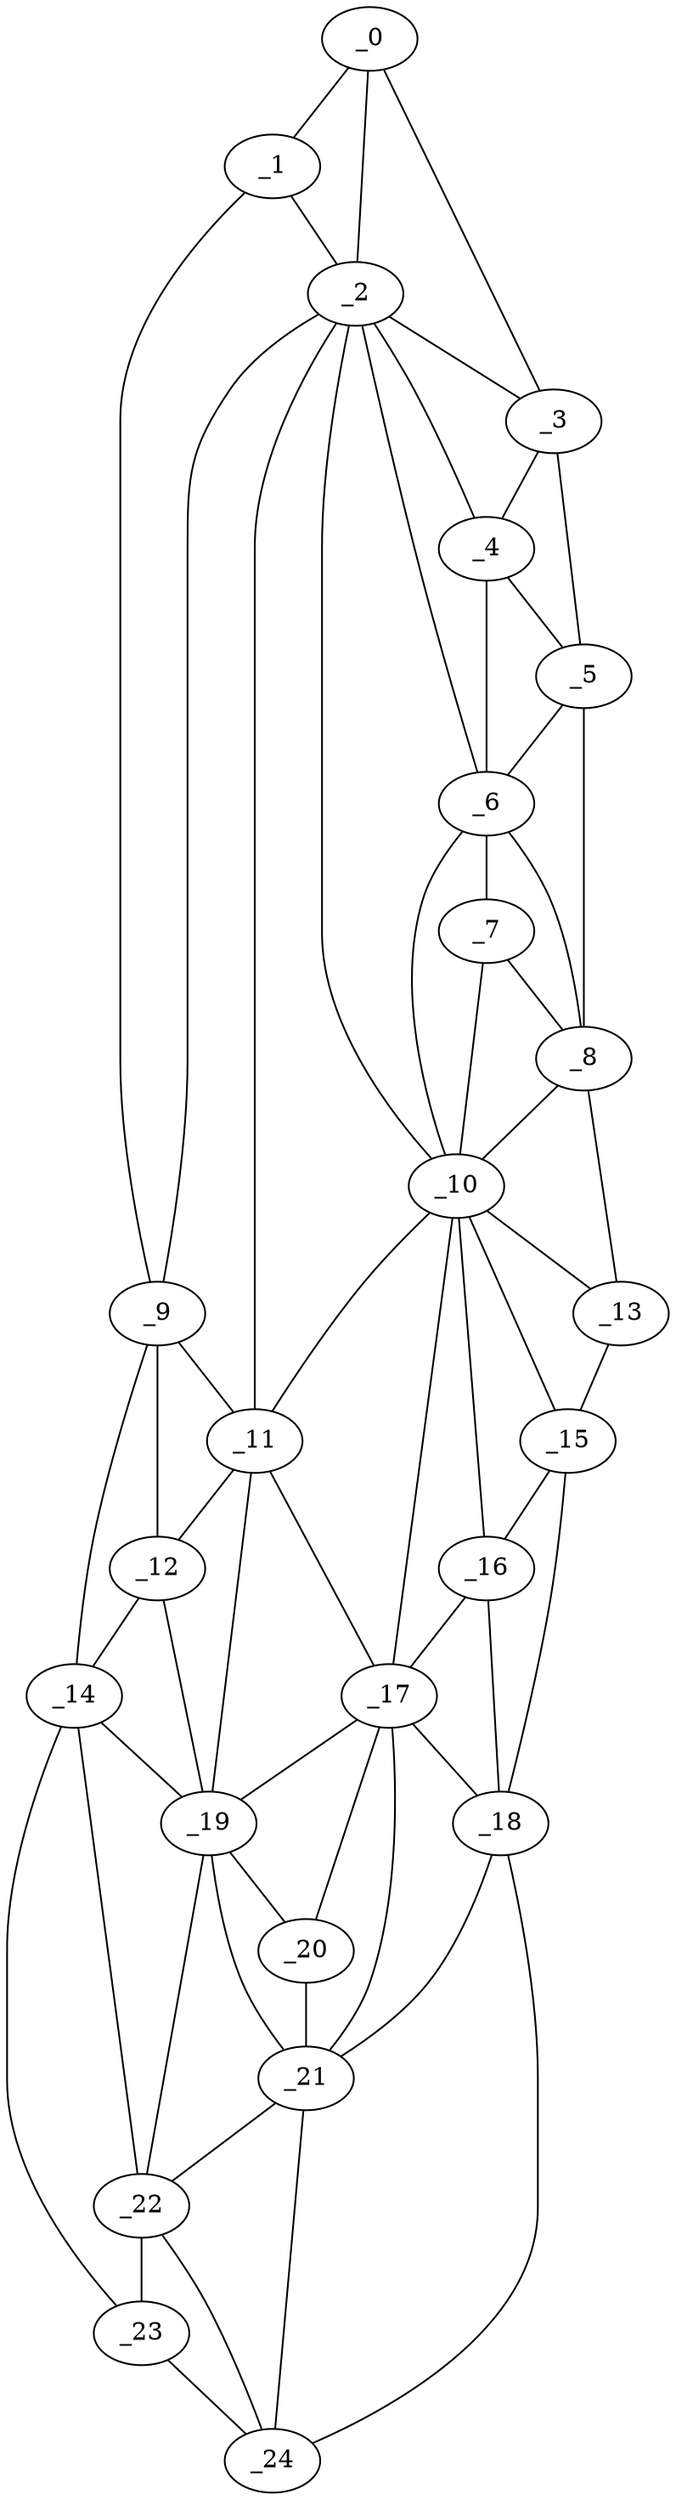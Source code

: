 graph "obj66__120.gxl" {
	_0	 [x=5,
		y=71];
	_1	 [x=14,
		y=86];
	_0 -- _1	 [valence=1];
	_2	 [x=28,
		y=72];
	_0 -- _2	 [valence=2];
	_3	 [x=31,
		y=15];
	_0 -- _3	 [valence=1];
	_1 -- _2	 [valence=2];
	_9	 [x=63,
		y=97];
	_1 -- _9	 [valence=1];
	_2 -- _3	 [valence=2];
	_4	 [x=44,
		y=23];
	_2 -- _4	 [valence=1];
	_6	 [x=55,
		y=22];
	_2 -- _6	 [valence=2];
	_2 -- _9	 [valence=2];
	_10	 [x=66,
		y=24];
	_2 -- _10	 [valence=2];
	_11	 [x=67,
		y=87];
	_2 -- _11	 [valence=1];
	_3 -- _4	 [valence=1];
	_5	 [x=47,
		y=11];
	_3 -- _5	 [valence=1];
	_4 -- _5	 [valence=2];
	_4 -- _6	 [valence=2];
	_5 -- _6	 [valence=1];
	_8	 [x=61,
		y=9];
	_5 -- _8	 [valence=1];
	_7	 [x=60,
		y=20];
	_6 -- _7	 [valence=2];
	_6 -- _8	 [valence=1];
	_6 -- _10	 [valence=2];
	_7 -- _8	 [valence=2];
	_7 -- _10	 [valence=1];
	_8 -- _10	 [valence=1];
	_13	 [x=86,
		y=10];
	_8 -- _13	 [valence=1];
	_9 -- _11	 [valence=2];
	_12	 [x=85,
		y=89];
	_9 -- _12	 [valence=2];
	_14	 [x=97,
		y=95];
	_9 -- _14	 [valence=1];
	_10 -- _11	 [valence=2];
	_10 -- _13	 [valence=1];
	_15	 [x=98,
		y=18];
	_10 -- _15	 [valence=2];
	_16	 [x=101,
		y=38];
	_10 -- _16	 [valence=1];
	_17	 [x=104,
		y=46];
	_10 -- _17	 [valence=1];
	_11 -- _12	 [valence=1];
	_11 -- _17	 [valence=2];
	_19	 [x=107,
		y=64];
	_11 -- _19	 [valence=2];
	_12 -- _14	 [valence=2];
	_12 -- _19	 [valence=1];
	_13 -- _15	 [valence=1];
	_14 -- _19	 [valence=2];
	_22	 [x=121,
		y=77];
	_14 -- _22	 [valence=2];
	_23	 [x=122,
		y=93];
	_14 -- _23	 [valence=1];
	_15 -- _16	 [valence=2];
	_18	 [x=105,
		y=24];
	_15 -- _18	 [valence=1];
	_16 -- _17	 [valence=1];
	_16 -- _18	 [valence=2];
	_17 -- _18	 [valence=2];
	_17 -- _19	 [valence=2];
	_20	 [x=108,
		y=55];
	_17 -- _20	 [valence=1];
	_21	 [x=118,
		y=61];
	_17 -- _21	 [valence=2];
	_18 -- _21	 [valence=2];
	_24	 [x=123,
		y=63];
	_18 -- _24	 [valence=1];
	_19 -- _20	 [valence=2];
	_19 -- _21	 [valence=1];
	_19 -- _22	 [valence=1];
	_20 -- _21	 [valence=2];
	_21 -- _22	 [valence=1];
	_21 -- _24	 [valence=2];
	_22 -- _23	 [valence=2];
	_22 -- _24	 [valence=1];
	_23 -- _24	 [valence=1];
}

